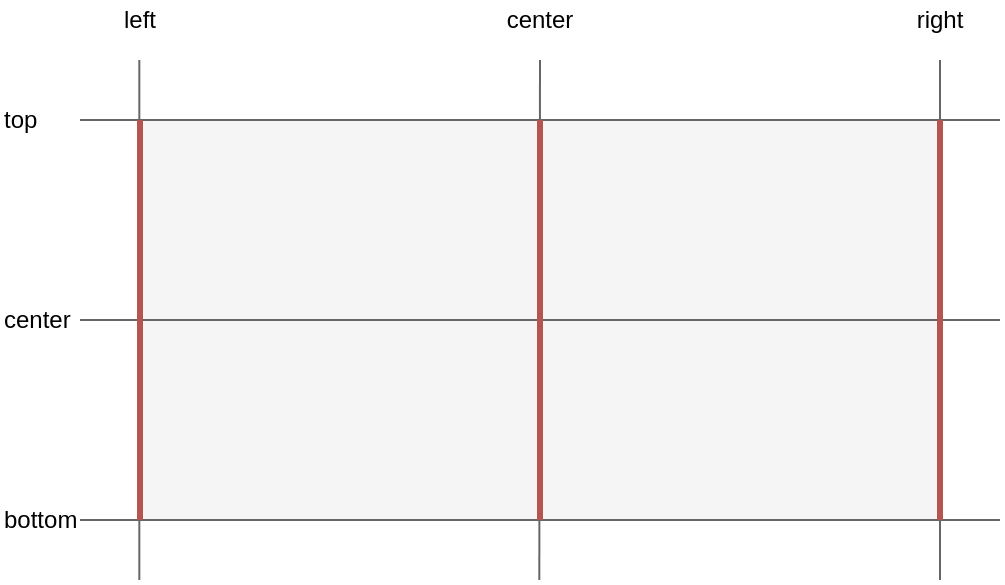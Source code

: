 <mxfile version="13.2.6" type="device"><diagram id="lJJeek-omCmlwn547X8g" name="Page-1"><mxGraphModel dx="501" dy="310" grid="1" gridSize="10" guides="1" tooltips="1" connect="1" arrows="1" fold="1" page="1" pageScale="1" pageWidth="850" pageHeight="1100" math="0" shadow="0"><root><mxCell id="0"/><mxCell id="1" parent="0"/><mxCell id="MBnoipkt6LpGMoZ2fEmY-1" value="" style="rounded=0;whiteSpace=wrap;html=1;fillColor=#f5f5f5;strokeColor=none;fontColor=#333333;" parent="1" vertex="1"><mxGeometry x="120" y="120" width="400" height="200" as="geometry"/></mxCell><mxCell id="MBnoipkt6LpGMoZ2fEmY-2" value="" style="endArrow=none;html=1;fillColor=#f5f5f5;strokeColor=#666666;exitX=1;exitY=0.5;exitDx=0;exitDy=0;" parent="1" source="MBnoipkt6LpGMoZ2fEmY-9" edge="1"><mxGeometry width="50" height="50" relative="1" as="geometry"><mxPoint x="110" y="120" as="sourcePoint"/><mxPoint x="550" y="120" as="targetPoint"/></mxGeometry></mxCell><mxCell id="MBnoipkt6LpGMoZ2fEmY-3" value="" style="endArrow=none;html=1;fillColor=#f5f5f5;strokeColor=#666666;exitX=1;exitY=0.5;exitDx=0;exitDy=0;" parent="1" source="MBnoipkt6LpGMoZ2fEmY-10" edge="1"><mxGeometry width="50" height="50" relative="1" as="geometry"><mxPoint x="110" y="320" as="sourcePoint"/><mxPoint x="550" y="320" as="targetPoint"/></mxGeometry></mxCell><mxCell id="MBnoipkt6LpGMoZ2fEmY-4" value="" style="endArrow=none;html=1;fillColor=#f5f5f5;strokeColor=#666666;" parent="1" edge="1"><mxGeometry width="50" height="50" relative="1" as="geometry"><mxPoint x="520" y="90" as="sourcePoint"/><mxPoint x="520" y="350" as="targetPoint"/></mxGeometry></mxCell><mxCell id="MBnoipkt6LpGMoZ2fEmY-5" value="" style="endArrow=none;html=1;fillColor=#f5f5f5;strokeColor=#666666;" parent="1" edge="1"><mxGeometry width="50" height="50" relative="1" as="geometry"><mxPoint x="119.66" y="90" as="sourcePoint"/><mxPoint x="119.66" y="350" as="targetPoint"/></mxGeometry></mxCell><mxCell id="MBnoipkt6LpGMoZ2fEmY-6" value="" style="endArrow=none;html=1;fillColor=#f5f5f5;strokeColor=#666666;" parent="1" edge="1"><mxGeometry width="50" height="50" relative="1" as="geometry"><mxPoint x="320" y="90" as="sourcePoint"/><mxPoint x="319.66" y="350" as="targetPoint"/></mxGeometry></mxCell><mxCell id="MBnoipkt6LpGMoZ2fEmY-7" value="" style="endArrow=none;html=1;fillColor=#f5f5f5;strokeColor=#666666;exitX=1;exitY=0.5;exitDx=0;exitDy=0;" parent="1" source="MBnoipkt6LpGMoZ2fEmY-8" edge="1"><mxGeometry width="50" height="50" relative="1" as="geometry"><mxPoint x="110" y="220" as="sourcePoint"/><mxPoint x="550" y="220" as="targetPoint"/></mxGeometry></mxCell><mxCell id="MBnoipkt6LpGMoZ2fEmY-8" value="center" style="text;html=1;strokeColor=none;fillColor=none;align=left;verticalAlign=middle;whiteSpace=wrap;rounded=0;" parent="1" vertex="1"><mxGeometry x="50" y="210" width="40" height="20" as="geometry"/></mxCell><mxCell id="MBnoipkt6LpGMoZ2fEmY-9" value="top" style="text;html=1;strokeColor=none;fillColor=none;align=left;verticalAlign=middle;whiteSpace=wrap;rounded=0;" parent="1" vertex="1"><mxGeometry x="50" y="110" width="40" height="20" as="geometry"/></mxCell><mxCell id="MBnoipkt6LpGMoZ2fEmY-10" value="bottom" style="text;html=1;strokeColor=none;fillColor=none;align=left;verticalAlign=middle;whiteSpace=wrap;rounded=0;" parent="1" vertex="1"><mxGeometry x="50" y="310" width="40" height="20" as="geometry"/></mxCell><mxCell id="MBnoipkt6LpGMoZ2fEmY-11" value="left" style="text;html=1;strokeColor=none;fillColor=none;align=center;verticalAlign=middle;whiteSpace=wrap;rounded=0;" parent="1" vertex="1"><mxGeometry x="100" y="60" width="40" height="20" as="geometry"/></mxCell><mxCell id="MBnoipkt6LpGMoZ2fEmY-12" value="center" style="text;html=1;strokeColor=none;fillColor=none;align=center;verticalAlign=middle;whiteSpace=wrap;rounded=0;" parent="1" vertex="1"><mxGeometry x="300" y="60" width="40" height="20" as="geometry"/></mxCell><mxCell id="MBnoipkt6LpGMoZ2fEmY-13" value="right" style="text;html=1;strokeColor=none;fillColor=none;align=center;verticalAlign=middle;whiteSpace=wrap;rounded=0;" parent="1" vertex="1"><mxGeometry x="500" y="60" width="40" height="20" as="geometry"/></mxCell><mxCell id="MBnoipkt6LpGMoZ2fEmY-27" value="" style="endArrow=none;dashed=1;html=1;dashPattern=1 1;opacity=50;" parent="1" edge="1"><mxGeometry width="50" height="50" relative="1" as="geometry"><mxPoint x="420" y="270" as="sourcePoint"/><mxPoint x="420" y="270" as="targetPoint"/></mxGeometry></mxCell><mxCell id="gdCi7gxhiq_v-Qedg1-5-2" value="" style="endArrow=none;html=1;fillColor=#f8cecc;strokeColor=#b85450;strokeWidth=3;" edge="1" parent="1"><mxGeometry width="50" height="50" relative="1" as="geometry"><mxPoint x="120" y="320" as="sourcePoint"/><mxPoint x="120" y="120" as="targetPoint"/></mxGeometry></mxCell><mxCell id="gdCi7gxhiq_v-Qedg1-5-3" value="" style="endArrow=none;html=1;fillColor=#f8cecc;strokeColor=#b85450;strokeWidth=3;" edge="1" parent="1"><mxGeometry width="50" height="50" relative="1" as="geometry"><mxPoint x="320" y="320" as="sourcePoint"/><mxPoint x="320" y="120" as="targetPoint"/></mxGeometry></mxCell><mxCell id="gdCi7gxhiq_v-Qedg1-5-4" value="" style="endArrow=none;html=1;fillColor=#f8cecc;strokeColor=#b85450;strokeWidth=3;" edge="1" parent="1"><mxGeometry width="50" height="50" relative="1" as="geometry"><mxPoint x="520" y="320" as="sourcePoint"/><mxPoint x="520" y="120" as="targetPoint"/></mxGeometry></mxCell></root></mxGraphModel></diagram></mxfile>